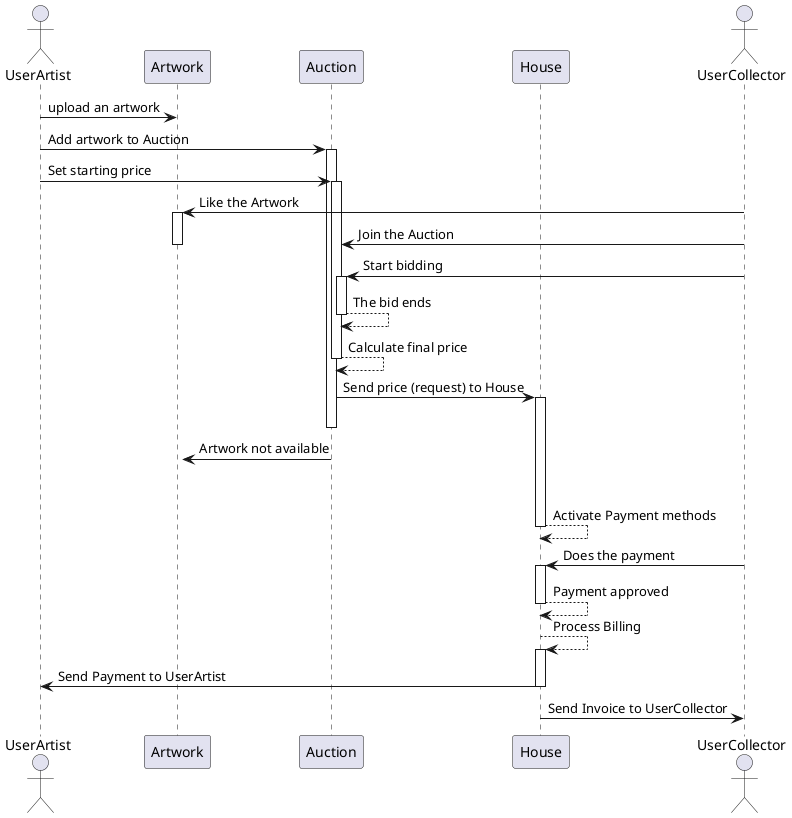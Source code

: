 @startuml Bunchart sequence Diagram

actor UserArtist
participant "Artwork" as A
participant "Auction" as B
participant "House" as C
actor UserCollector

UserArtist -> A: upload an artwork
deactivate A

UserArtist -> B: Add artwork to Auction
activate B

UserArtist -> B: Set starting price
activate B

UserCollector -> A: Like the Artwork
activate A

UserCollector -> B: Join the Auction
deactivate A

UserCollector -> B: Start bidding
activate B

B --> B: The bid ends
deactivate B

B --> B: Calculate final price
deactivate B

B -> C: Send price (request) to House
activate C
deactivate B

B -> A: Artwork not available
activate A
deactivate B

C --> C: Activate Payment methods
deactivate C

UserCollector -> C: Does the payment
activate C

C --> C: Payment approved
deactivate C

C --> C : Process Billing
activate C

C -> UserArtist : Send Payment to UserArtist
deactivate C

C -> UserCollector : Send Invoice to UserCollector
deactivate C

@enduml